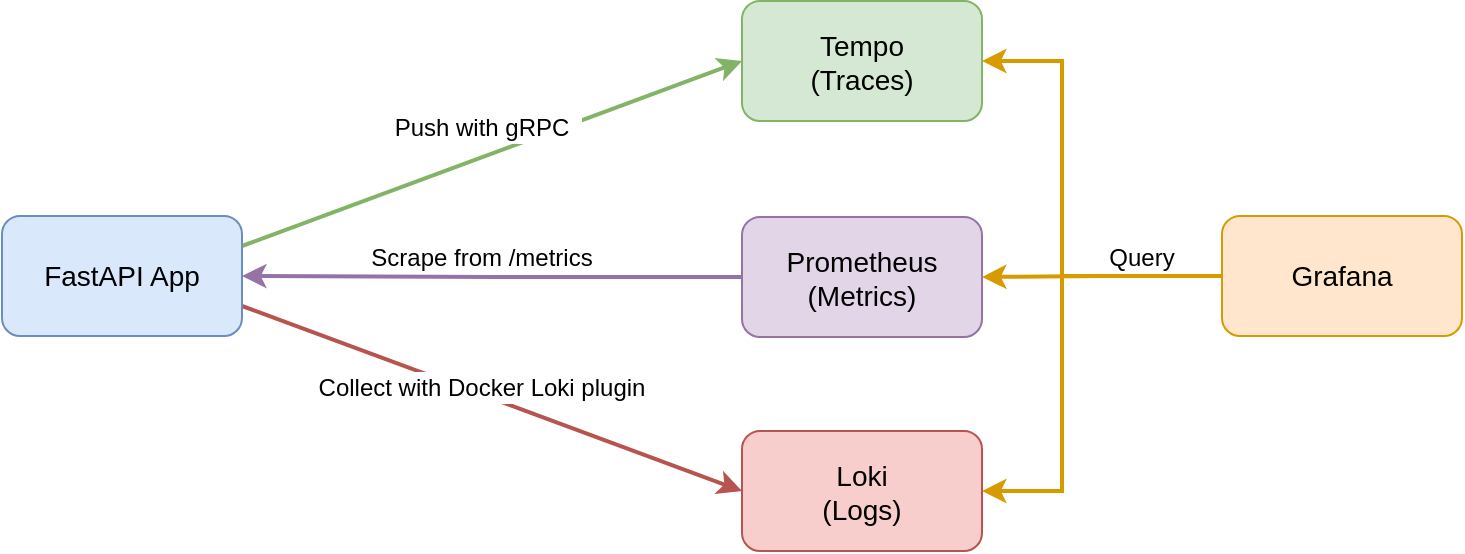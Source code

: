 <mxfile>
    <diagram name="Page-1" id="EoBaXB56U9KILAJr6wrs">
        <mxGraphModel dx="1091" dy="862" grid="1" gridSize="10" guides="1" tooltips="1" connect="1" arrows="1" fold="1" page="1" pageScale="1" pageWidth="827" pageHeight="1169" background="#ffffff" math="0" shadow="0">
            <root>
                <mxCell id="0"/>
                <mxCell id="1" parent="0"/>
                <mxCell id="2" style="rounded=0;orthogonalLoop=1;jettySize=auto;html=1;exitX=1;exitY=0.25;exitDx=0;exitDy=0;entryX=0;entryY=0.5;entryDx=0;entryDy=0;fontSize=14;fillColor=#d5e8d4;strokeColor=#82b366;strokeWidth=2;fontColor=#000000;" parent="1" source="4" target="5" edge="1">
                    <mxGeometry relative="1" as="geometry"/>
                </mxCell>
                <mxCell id="3" style="rounded=0;orthogonalLoop=1;jettySize=auto;html=1;exitX=1;exitY=0.75;exitDx=0;exitDy=0;entryX=0;entryY=0.5;entryDx=0;entryDy=0;fontSize=14;fillColor=#f8cecc;strokeColor=#b85450;strokeWidth=2;fontColor=#000000;" parent="1" source="4" target="8" edge="1">
                    <mxGeometry relative="1" as="geometry"/>
                </mxCell>
                <mxCell id="4" value="FastAPI App" style="rounded=1;whiteSpace=wrap;html=1;fontSize=14;fillColor=#dae8fc;strokeColor=#6c8ebf;fontColor=#000000;" parent="1" vertex="1">
                    <mxGeometry x="40" y="310" width="120" height="60" as="geometry"/>
                </mxCell>
                <mxCell id="5" value="Tempo&lt;br style=&quot;font-size: 14px;&quot;&gt;(Traces)" style="rounded=1;whiteSpace=wrap;html=1;fontSize=14;fillColor=#d5e8d4;strokeColor=#82b366;fontColor=#000000;" parent="1" vertex="1">
                    <mxGeometry x="410" y="202.5" width="120" height="60" as="geometry"/>
                </mxCell>
                <mxCell id="6" style="edgeStyle=orthogonalEdgeStyle;rounded=0;orthogonalLoop=1;jettySize=auto;html=1;exitX=0;exitY=0.5;exitDx=0;exitDy=0;fontSize=14;fillColor=#e1d5e7;strokeColor=#9673a6;strokeWidth=2;fontColor=#000000;" parent="1" source="7" target="4" edge="1">
                    <mxGeometry relative="1" as="geometry"/>
                </mxCell>
                <mxCell id="7" value="Prometheus&lt;br style=&quot;font-size: 14px;&quot;&gt;(Metrics)" style="rounded=1;whiteSpace=wrap;html=1;fontSize=14;fillColor=#e1d5e7;strokeColor=#9673a6;fontColor=#000000;" parent="1" vertex="1">
                    <mxGeometry x="410" y="310.5" width="120" height="60" as="geometry"/>
                </mxCell>
                <mxCell id="8" value="Loki&lt;br style=&quot;font-size: 14px;&quot;&gt;(Logs)" style="rounded=1;whiteSpace=wrap;html=1;fontSize=14;fillColor=#f8cecc;strokeColor=#b85450;fontColor=#000000;" parent="1" vertex="1">
                    <mxGeometry x="410" y="417.5" width="120" height="60" as="geometry"/>
                </mxCell>
                <mxCell id="9" style="edgeStyle=orthogonalEdgeStyle;rounded=0;orthogonalLoop=1;jettySize=auto;html=1;exitX=0;exitY=0.5;exitDx=0;exitDy=0;fontSize=14;fillColor=#ffe6cc;strokeColor=#d79b00;strokeWidth=2;fontColor=#000000;" parent="1" source="12" target="7" edge="1">
                    <mxGeometry relative="1" as="geometry"/>
                </mxCell>
                <mxCell id="10" style="edgeStyle=orthogonalEdgeStyle;rounded=0;orthogonalLoop=1;jettySize=auto;html=1;exitX=0;exitY=0.5;exitDx=0;exitDy=0;entryX=1;entryY=0.5;entryDx=0;entryDy=0;fontSize=14;fillColor=#ffe6cc;strokeColor=#d79b00;strokeWidth=2;fontColor=#000000;" parent="1" source="12" target="5" edge="1">
                    <mxGeometry relative="1" as="geometry">
                        <Array as="points">
                            <mxPoint x="570" y="340"/>
                            <mxPoint x="570" y="233"/>
                        </Array>
                    </mxGeometry>
                </mxCell>
                <mxCell id="11" style="edgeStyle=orthogonalEdgeStyle;rounded=0;orthogonalLoop=1;jettySize=auto;html=1;exitX=0;exitY=0.5;exitDx=0;exitDy=0;entryX=1;entryY=0.5;entryDx=0;entryDy=0;fontSize=14;fillColor=#ffe6cc;strokeColor=#d79b00;strokeWidth=2;fontColor=#000000;" parent="1" source="12" target="8" edge="1">
                    <mxGeometry relative="1" as="geometry">
                        <Array as="points">
                            <mxPoint x="570" y="340"/>
                            <mxPoint x="570" y="448"/>
                        </Array>
                    </mxGeometry>
                </mxCell>
                <mxCell id="12" value="Grafana" style="rounded=1;whiteSpace=wrap;html=1;fontSize=14;fillColor=#ffe6cc;strokeColor=#d79b00;fontColor=#000000;" parent="1" vertex="1">
                    <mxGeometry x="650" y="310" width="120" height="60" as="geometry"/>
                </mxCell>
                <mxCell id="13" value="Query" style="text;html=1;strokeColor=none;fillColor=none;align=center;verticalAlign=middle;whiteSpace=wrap;rounded=0;fontColor=#000000;" parent="1" vertex="1">
                    <mxGeometry x="580" y="316" width="60" height="30" as="geometry"/>
                </mxCell>
                <mxCell id="14" value="Push with gRPC" style="text;html=1;strokeColor=none;fillColor=#FFFFFF;align=center;verticalAlign=middle;whiteSpace=wrap;rounded=0;fontColor=#000000;" parent="1" vertex="1">
                    <mxGeometry x="230" y="258" width="100" height="16" as="geometry"/>
                </mxCell>
                <mxCell id="15" value="Scrape from /metrics" style="text;html=1;strokeColor=none;fillColor=none;align=center;verticalAlign=middle;whiteSpace=wrap;rounded=0;fontColor=#000000;" parent="1" vertex="1">
                    <mxGeometry x="220" y="323" width="120" height="16" as="geometry"/>
                </mxCell>
                <mxCell id="16" value="Collect with Docker Loki plugin" style="text;html=1;strokeColor=none;fillColor=#FFFFFF;align=center;verticalAlign=middle;whiteSpace=wrap;rounded=0;fontColor=#000000;" parent="1" vertex="1">
                    <mxGeometry x="195" y="388" width="170" height="16" as="geometry"/>
                </mxCell>
            </root>
        </mxGraphModel>
    </diagram>
</mxfile>
